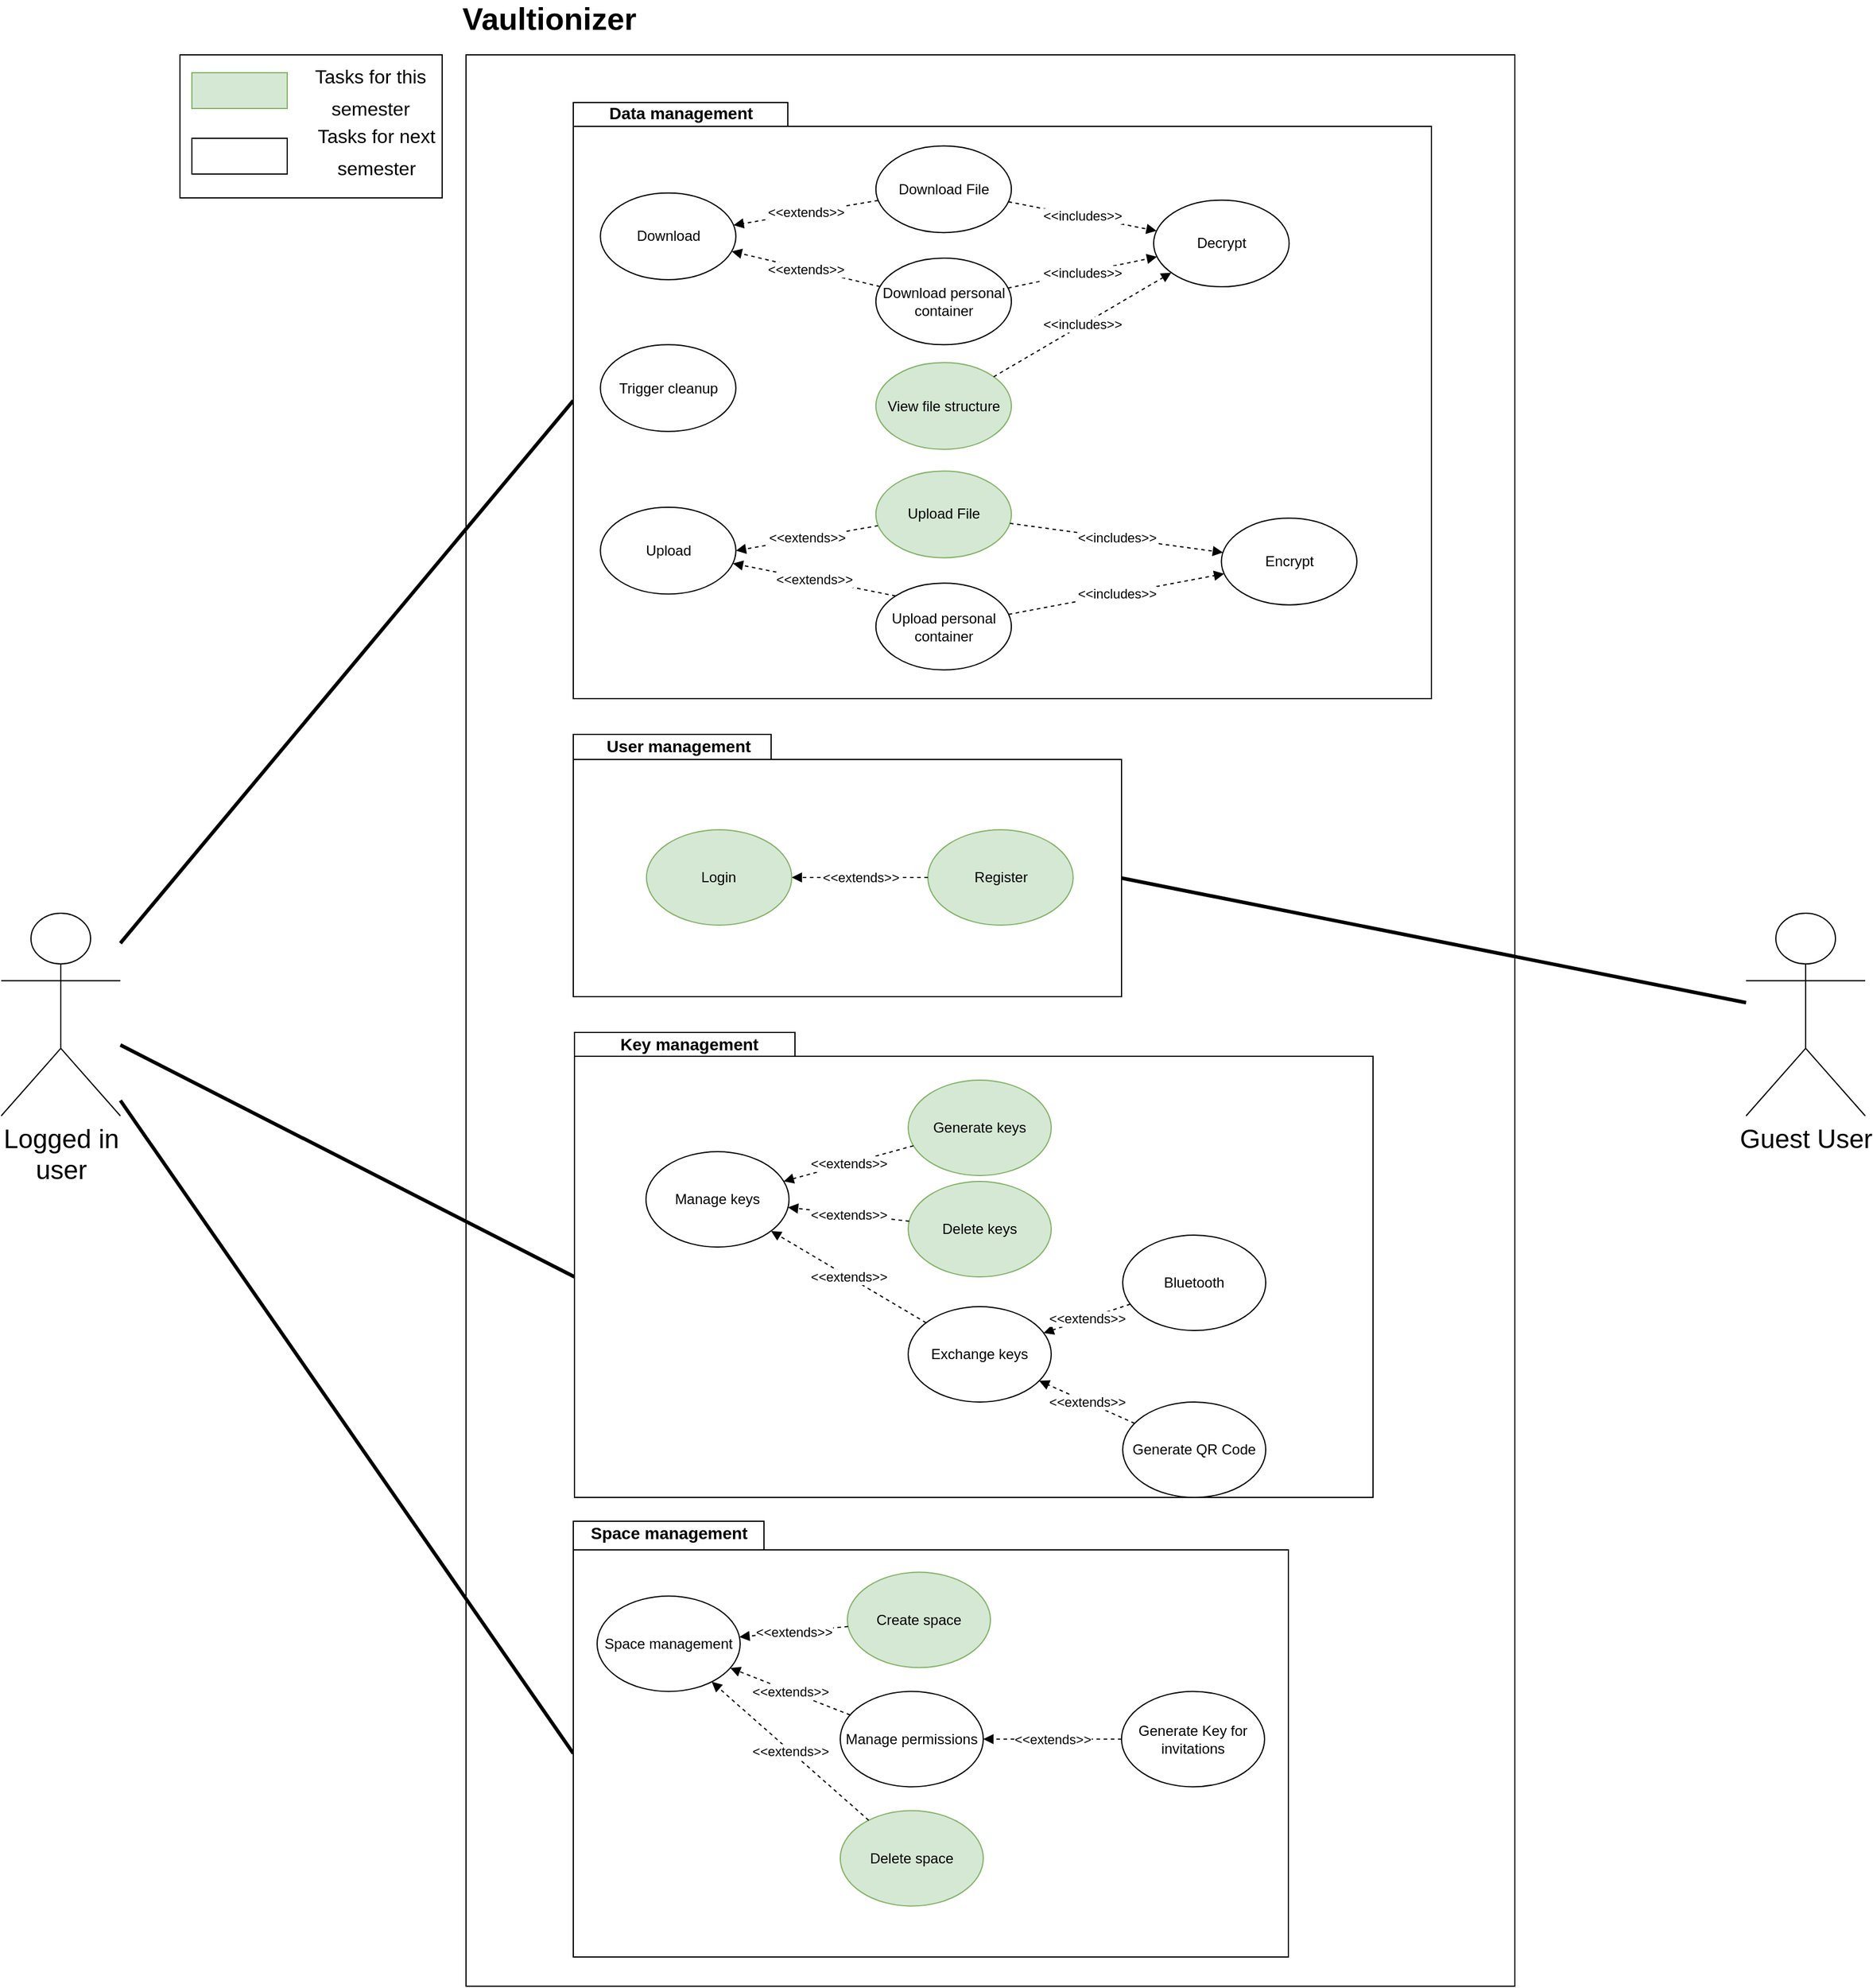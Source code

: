 <mxfile version="13.9.2" type="device"><diagram name="Page-1" id="b5b7bab2-c9e2-2cf4-8b2a-24fd1a2a6d21"><mxGraphModel dx="1038" dy="1716" grid="1" gridSize="10" guides="1" tooltips="1" connect="1" arrows="1" fold="1" page="1" pageScale="1" pageWidth="827" pageHeight="1169" background="#ffffff" math="0" shadow="0"><root><mxCell id="0"/><mxCell id="1" parent="0"/><mxCell id="oHwL_k7ugt9B2P9wREWz-135" value="" style="rounded=0;whiteSpace=wrap;html=1;" parent="1" vertex="1"><mxGeometry x="480" y="-10" width="880" height="1620" as="geometry"/></mxCell><mxCell id="oHwL_k7ugt9B2P9wREWz-131" style="edgeStyle=none;rounded=0;orthogonalLoop=1;jettySize=auto;html=1;entryX=0;entryY=0;entryDx=0;entryDy=250;entryPerimeter=0;endArrow=none;endFill=0;strokeWidth=3;" parent="1" source="oHwL_k7ugt9B2P9wREWz-1" target="oHwL_k7ugt9B2P9wREWz-96" edge="1"><mxGeometry relative="1" as="geometry"/></mxCell><mxCell id="oHwL_k7ugt9B2P9wREWz-133" style="edgeStyle=none;rounded=0;orthogonalLoop=1;jettySize=auto;html=1;entryX=0;entryY=0;entryDx=0;entryDy=205;entryPerimeter=0;endArrow=none;endFill=0;strokeWidth=3;" parent="1" source="oHwL_k7ugt9B2P9wREWz-1" target="oHwL_k7ugt9B2P9wREWz-90" edge="1"><mxGeometry relative="1" as="geometry"><mxPoint x="630" y="850.455" as="sourcePoint"/></mxGeometry></mxCell><mxCell id="oHwL_k7ugt9B2P9wREWz-134" style="edgeStyle=none;rounded=0;orthogonalLoop=1;jettySize=auto;html=1;entryX=0;entryY=0;entryDx=0;entryDy=194.75;entryPerimeter=0;endArrow=none;endFill=0;strokeWidth=3;" parent="1" source="oHwL_k7ugt9B2P9wREWz-1" target="oHwL_k7ugt9B2P9wREWz-83" edge="1"><mxGeometry relative="1" as="geometry"/></mxCell><mxCell id="oHwL_k7ugt9B2P9wREWz-1" value="&lt;div&gt;Logged in &lt;br&gt;&lt;/div&gt;&lt;div&gt;user&lt;/div&gt;" style="shape=umlActor;verticalLabelPosition=bottom;verticalAlign=top;html=1;outlineConnect=0;fontSize=22;" parent="1" vertex="1"><mxGeometry x="90" y="710" width="100" height="170" as="geometry"/></mxCell><mxCell id="oHwL_k7ugt9B2P9wREWz-87" value="" style="group" parent="1" vertex="1" connectable="0"><mxGeometry x="560" y="1230" width="600" height="365.5" as="geometry"/></mxCell><mxCell id="oHwL_k7ugt9B2P9wREWz-84" value="Space management" style="text;html=1;align=center;verticalAlign=middle;resizable=0;points=[];autosize=1;" parent="oHwL_k7ugt9B2P9wREWz-87" vertex="1"><mxGeometry x="41.379" width="120" height="20" as="geometry"/></mxCell><mxCell id="oHwL_k7ugt9B2P9wREWz-88" value="" style="group" parent="oHwL_k7ugt9B2P9wREWz-87" vertex="1" connectable="0"><mxGeometry x="10" y="-10" width="600.0" height="365.5" as="geometry"/></mxCell><mxCell id="oHwL_k7ugt9B2P9wREWz-83" value="" style="shape=folder;fontStyle=1;spacingTop=10;tabWidth=160;tabHeight=24;tabPosition=left;html=1;" parent="oHwL_k7ugt9B2P9wREWz-88" vertex="1"><mxGeometry width="600.0" height="365.5" as="geometry"/></mxCell><mxCell id="oHwL_k7ugt9B2P9wREWz-53" value="Space management" style="ellipse;whiteSpace=wrap;html=1;" parent="oHwL_k7ugt9B2P9wREWz-88" vertex="1"><mxGeometry x="20" y="62.75" width="120" height="80" as="geometry"/></mxCell><mxCell id="oHwL_k7ugt9B2P9wREWz-54" value="Create space" style="ellipse;whiteSpace=wrap;html=1;fillColor=#d5e8d4;strokeColor=#82b366;" parent="oHwL_k7ugt9B2P9wREWz-88" vertex="1"><mxGeometry x="230" y="42.75" width="120" height="80" as="geometry"/></mxCell><mxCell id="oHwL_k7ugt9B2P9wREWz-55" style="edgeStyle=none;rounded=0;orthogonalLoop=1;jettySize=auto;html=1;exitX=1;exitY=1;exitDx=0;exitDy=0;dashed=1;endArrow=block;endFill=1;" parent="oHwL_k7ugt9B2P9wREWz-88" source="oHwL_k7ugt9B2P9wREWz-54" target="oHwL_k7ugt9B2P9wREWz-54" edge="1"><mxGeometry relative="1" as="geometry"/></mxCell><mxCell id="oHwL_k7ugt9B2P9wREWz-56" value="Manage permissions" style="ellipse;whiteSpace=wrap;html=1;" parent="oHwL_k7ugt9B2P9wREWz-88" vertex="1"><mxGeometry x="224" y="142.75" width="120" height="80" as="geometry"/></mxCell><mxCell id="oHwL_k7ugt9B2P9wREWz-61" value="Generate Key for invitations" style="ellipse;whiteSpace=wrap;html=1;" parent="oHwL_k7ugt9B2P9wREWz-88" vertex="1"><mxGeometry x="460" y="142.75" width="120" height="80" as="geometry"/></mxCell><mxCell id="oHwL_k7ugt9B2P9wREWz-62" value="Delete space" style="ellipse;whiteSpace=wrap;html=1;fillColor=#d5e8d4;strokeColor=#82b366;" parent="oHwL_k7ugt9B2P9wREWz-88" vertex="1"><mxGeometry x="224" y="242.75" width="120" height="80" as="geometry"/></mxCell><mxCell id="oHwL_k7ugt9B2P9wREWz-68" value="&amp;lt;&amp;lt;extends&amp;gt;&amp;gt;" style="edgeStyle=none;rounded=0;orthogonalLoop=1;jettySize=auto;html=1;dashed=1;endArrow=block;endFill=1;" parent="oHwL_k7ugt9B2P9wREWz-88" source="oHwL_k7ugt9B2P9wREWz-61" target="oHwL_k7ugt9B2P9wREWz-56" edge="1"><mxGeometry relative="1" as="geometry"><mxPoint x="231.397" y="212.33" as="sourcePoint"/><mxPoint x="100.004" y="179.976" as="targetPoint"/></mxGeometry></mxCell><mxCell id="oHwL_k7ugt9B2P9wREWz-69" value="&amp;lt;&amp;lt;extends&amp;gt;&amp;gt;" style="edgeStyle=none;rounded=0;orthogonalLoop=1;jettySize=auto;html=1;dashed=1;endArrow=block;endFill=1;" parent="oHwL_k7ugt9B2P9wREWz-88" source="oHwL_k7ugt9B2P9wREWz-54" target="oHwL_k7ugt9B2P9wREWz-53" edge="1"><mxGeometry relative="1" as="geometry"><mxPoint x="229.694" y="132.75" as="sourcePoint"/><mxPoint x="101.698" y="155.777" as="targetPoint"/></mxGeometry></mxCell><mxCell id="oHwL_k7ugt9B2P9wREWz-85" value="&amp;lt;&amp;lt;extends&amp;gt;&amp;gt;" style="edgeStyle=none;rounded=0;orthogonalLoop=1;jettySize=auto;html=1;dashed=1;endArrow=block;endFill=1;" parent="oHwL_k7ugt9B2P9wREWz-88" source="oHwL_k7ugt9B2P9wREWz-62" target="oHwL_k7ugt9B2P9wREWz-53" edge="1"><mxGeometry relative="1" as="geometry"><mxPoint x="242.242" y="172.517" as="sourcePoint"/><mxPoint x="141.68" y="133.072" as="targetPoint"/></mxGeometry></mxCell><mxCell id="oHwL_k7ugt9B2P9wREWz-86" value="&amp;lt;&amp;lt;extends&amp;gt;&amp;gt;" style="edgeStyle=none;rounded=0;orthogonalLoop=1;jettySize=auto;html=1;dashed=1;endArrow=block;endFill=1;" parent="oHwL_k7ugt9B2P9wREWz-88" source="oHwL_k7ugt9B2P9wREWz-56" target="oHwL_k7ugt9B2P9wREWz-53" edge="1"><mxGeometry relative="1" as="geometry"><mxPoint x="470.0" y="192.75" as="sourcePoint"/><mxPoint x="354" y="192.75" as="targetPoint"/></mxGeometry></mxCell><mxCell id="oHwL_k7ugt9B2P9wREWz-125" value="&lt;b&gt;&lt;font style=&quot;font-size: 14px&quot;&gt;Space management&lt;/font&gt;&lt;/b&gt;" style="text;html=1;strokeColor=none;fillColor=none;align=center;verticalAlign=middle;whiteSpace=wrap;rounded=0;" parent="oHwL_k7ugt9B2P9wREWz-88" vertex="1"><mxGeometry x="8.5" width="143" height="20" as="geometry"/></mxCell><mxCell id="oHwL_k7ugt9B2P9wREWz-92" value="" style="group" parent="1" vertex="1" connectable="0"><mxGeometry x="571" y="810" width="670" height="390" as="geometry"/></mxCell><mxCell id="oHwL_k7ugt9B2P9wREWz-90" value="" style="shape=folder;fontStyle=1;spacingTop=10;tabWidth=185;tabHeight=20;tabPosition=left;html=1;" parent="oHwL_k7ugt9B2P9wREWz-92" vertex="1"><mxGeometry width="670" height="390" as="geometry"/></mxCell><mxCell id="oHwL_k7ugt9B2P9wREWz-46" value="Manage keys" style="ellipse;whiteSpace=wrap;html=1;" parent="oHwL_k7ugt9B2P9wREWz-92" vertex="1"><mxGeometry x="60" y="100" width="120" height="80" as="geometry"/></mxCell><mxCell id="oHwL_k7ugt9B2P9wREWz-47" value="Generate keys" style="ellipse;whiteSpace=wrap;html=1;fillColor=#d5e8d4;strokeColor=#82b366;" parent="oHwL_k7ugt9B2P9wREWz-92" vertex="1"><mxGeometry x="280" y="40" width="120" height="80" as="geometry"/></mxCell><mxCell id="oHwL_k7ugt9B2P9wREWz-48" value="Delete keys" style="ellipse;whiteSpace=wrap;html=1;fillColor=#d5e8d4;strokeColor=#82b366;" parent="oHwL_k7ugt9B2P9wREWz-92" vertex="1"><mxGeometry x="280" y="125" width="120" height="80" as="geometry"/></mxCell><mxCell id="oHwL_k7ugt9B2P9wREWz-49" value="&amp;lt;&amp;lt;extends&amp;gt;&amp;gt;" style="rounded=0;orthogonalLoop=1;jettySize=auto;html=1;dashed=1;endArrow=block;endFill=1;" parent="oHwL_k7ugt9B2P9wREWz-92" source="oHwL_k7ugt9B2P9wREWz-47" target="oHwL_k7ugt9B2P9wREWz-46" edge="1"><mxGeometry relative="1" as="geometry"><mxPoint x="310.195" y="55.454" as="sourcePoint"/><mxPoint x="170.0" y="50.004" as="targetPoint"/></mxGeometry></mxCell><mxCell id="oHwL_k7ugt9B2P9wREWz-50" value="&amp;lt;&amp;lt;extends&amp;gt;&amp;gt;" style="rounded=0;orthogonalLoop=1;jettySize=auto;html=1;dashed=1;endArrow=block;endFill=1;" parent="oHwL_k7ugt9B2P9wREWz-92" source="oHwL_k7ugt9B2P9wREWz-48" target="oHwL_k7ugt9B2P9wREWz-46" edge="1"><mxGeometry relative="1" as="geometry"><mxPoint x="320.095" y="7.754" as="sourcePoint"/><mxPoint x="179.9" y="2.304" as="targetPoint"/></mxGeometry></mxCell><mxCell id="oHwL_k7ugt9B2P9wREWz-70" value="Exchange keys" style="ellipse;whiteSpace=wrap;html=1;" parent="oHwL_k7ugt9B2P9wREWz-92" vertex="1"><mxGeometry x="280" y="230" width="120" height="80" as="geometry"/></mxCell><mxCell id="oHwL_k7ugt9B2P9wREWz-71" value="Bluetooth" style="ellipse;whiteSpace=wrap;html=1;" parent="oHwL_k7ugt9B2P9wREWz-92" vertex="1"><mxGeometry x="460" y="170" width="120" height="80" as="geometry"/></mxCell><mxCell id="oHwL_k7ugt9B2P9wREWz-72" value="Generate QR Code" style="ellipse;whiteSpace=wrap;html=1;" parent="oHwL_k7ugt9B2P9wREWz-92" vertex="1"><mxGeometry x="460" y="310" width="120" height="80" as="geometry"/></mxCell><mxCell id="oHwL_k7ugt9B2P9wREWz-74" value="&amp;lt;&amp;lt;extends&amp;gt;&amp;gt;" style="rounded=0;orthogonalLoop=1;jettySize=auto;html=1;dashed=1;endArrow=block;endFill=1;" parent="oHwL_k7ugt9B2P9wREWz-92" source="oHwL_k7ugt9B2P9wREWz-70" target="oHwL_k7ugt9B2P9wREWz-46" edge="1"><mxGeometry relative="1" as="geometry"><mxPoint x="294.36" y="195.031" as="sourcePoint"/><mxPoint x="185.533" y="165.145" as="targetPoint"/></mxGeometry></mxCell><mxCell id="oHwL_k7ugt9B2P9wREWz-75" value="&amp;lt;&amp;lt;extends&amp;gt;&amp;gt;" style="rounded=0;orthogonalLoop=1;jettySize=auto;html=1;dashed=1;endArrow=block;endFill=1;" parent="oHwL_k7ugt9B2P9wREWz-92" source="oHwL_k7ugt9B2P9wREWz-71" target="oHwL_k7ugt9B2P9wREWz-70" edge="1"><mxGeometry relative="1" as="geometry"><mxPoint x="220.005" y="421.547" as="sourcePoint"/><mxPoint x="193.104" y="358.444" as="targetPoint"/></mxGeometry></mxCell><mxCell id="oHwL_k7ugt9B2P9wREWz-76" value="&amp;lt;&amp;lt;extends&amp;gt;&amp;gt;" style="rounded=0;orthogonalLoop=1;jettySize=auto;html=1;dashed=1;endArrow=block;endFill=1;" parent="oHwL_k7ugt9B2P9wREWz-92" source="oHwL_k7ugt9B2P9wREWz-72" target="oHwL_k7ugt9B2P9wREWz-70" edge="1"><mxGeometry relative="1" as="geometry"><mxPoint x="170.005" y="443.107" as="sourcePoint"/><mxPoint x="143.104" y="380.004" as="targetPoint"/></mxGeometry></mxCell><mxCell id="oHwL_k7ugt9B2P9wREWz-126" value="&lt;b&gt;&lt;font style=&quot;font-size: 14px&quot;&gt;Key management&lt;/font&gt;&lt;/b&gt;" style="text;html=1;strokeColor=none;fillColor=none;align=center;verticalAlign=middle;whiteSpace=wrap;rounded=0;" parent="oHwL_k7ugt9B2P9wREWz-92" vertex="1"><mxGeometry x="25" width="143" height="20" as="geometry"/></mxCell><mxCell id="oHwL_k7ugt9B2P9wREWz-99" value="" style="group" parent="1" vertex="1" connectable="0"><mxGeometry x="570" y="560" width="460" height="220" as="geometry"/></mxCell><mxCell id="oHwL_k7ugt9B2P9wREWz-93" value="" style="shape=folder;fontStyle=1;spacingTop=10;tabWidth=166;tabHeight=21;tabPosition=left;html=1;" parent="oHwL_k7ugt9B2P9wREWz-99" vertex="1"><mxGeometry width="460.0" height="220" as="geometry"/></mxCell><mxCell id="oHwL_k7ugt9B2P9wREWz-40" value="Login" style="ellipse;whiteSpace=wrap;html=1;fillColor=#d5e8d4;strokeColor=#82b366;" parent="oHwL_k7ugt9B2P9wREWz-99" vertex="1"><mxGeometry x="61.435" y="80" width="121.854" height="80" as="geometry"/></mxCell><mxCell id="oHwL_k7ugt9B2P9wREWz-41" value="Register" style="ellipse;whiteSpace=wrap;html=1;fillColor=#d5e8d4;strokeColor=#82b366;" parent="oHwL_k7ugt9B2P9wREWz-99" vertex="1"><mxGeometry x="297.528" y="80" width="121.854" height="80" as="geometry"/></mxCell><mxCell id="oHwL_k7ugt9B2P9wREWz-44" value="&amp;lt;&amp;lt;extends&amp;gt;&amp;gt;" style="rounded=0;orthogonalLoop=1;jettySize=auto;html=1;dashed=1;endArrow=block;endFill=1;" parent="oHwL_k7ugt9B2P9wREWz-99" source="oHwL_k7ugt9B2P9wREWz-41" target="oHwL_k7ugt9B2P9wREWz-40" edge="1"><mxGeometry relative="1" as="geometry"><mxPoint x="381.377" y="199.996" as="sourcePoint"/><mxPoint x="229.855" y="144.316" as="targetPoint"/></mxGeometry></mxCell><mxCell id="oHwL_k7ugt9B2P9wREWz-129" value="&lt;b style=&quot;font-size: 13px&quot;&gt;&lt;font style=&quot;font-size: 14px&quot;&gt;User&lt;/font&gt; &lt;font style=&quot;font-size: 14px&quot;&gt;management&lt;/font&gt;&lt;/b&gt;" style="text;html=1;strokeColor=none;fillColor=none;align=center;verticalAlign=middle;whiteSpace=wrap;rounded=0;" parent="oHwL_k7ugt9B2P9wREWz-99" vertex="1"><mxGeometry x="16.247" width="145.21" height="20" as="geometry"/></mxCell><mxCell id="oHwL_k7ugt9B2P9wREWz-103" value="" style="group" parent="1" vertex="1" connectable="0"><mxGeometry x="570" y="30" width="720" height="500" as="geometry"/></mxCell><mxCell id="oHwL_k7ugt9B2P9wREWz-96" value="" style="shape=folder;fontStyle=1;spacingTop=10;tabWidth=180;tabHeight=20;tabPosition=left;html=1;" parent="oHwL_k7ugt9B2P9wREWz-103" vertex="1"><mxGeometry width="720" height="500.0" as="geometry"/></mxCell><mxCell id="oHwL_k7ugt9B2P9wREWz-10" value="Upload" style="ellipse;whiteSpace=wrap;html=1;" parent="oHwL_k7ugt9B2P9wREWz-103" vertex="1"><mxGeometry x="22.737" y="339.545" width="113.684" height="72.727" as="geometry"/></mxCell><mxCell id="oHwL_k7ugt9B2P9wREWz-18" value="&amp;lt;&amp;lt;extends&amp;gt;&amp;gt;" style="rounded=0;orthogonalLoop=1;jettySize=auto;html=1;entryX=1;entryY=0.5;entryDx=0;entryDy=0;dashed=1;endArrow=block;endFill=1;" parent="oHwL_k7ugt9B2P9wREWz-103" source="oHwL_k7ugt9B2P9wREWz-11" target="oHwL_k7ugt9B2P9wREWz-10" edge="1"><mxGeometry x="-6.158" y="218.182" as="geometry"/></mxCell><mxCell id="oHwL_k7ugt9B2P9wREWz-11" value="Upload File" style="ellipse;whiteSpace=wrap;html=1;fillColor=#d5e8d4;strokeColor=#82b366;" parent="oHwL_k7ugt9B2P9wREWz-103" vertex="1"><mxGeometry x="253.895" y="309.091" width="113.684" height="72.727" as="geometry"/></mxCell><mxCell id="oHwL_k7ugt9B2P9wREWz-13" value="Encrypt " style="ellipse;whiteSpace=wrap;html=1;" parent="oHwL_k7ugt9B2P9wREWz-103" vertex="1"><mxGeometry x="543.789" y="348.636" width="113.684" height="72.727" as="geometry"/></mxCell><mxCell id="oHwL_k7ugt9B2P9wREWz-26" value="&amp;lt;&amp;lt;includes&amp;gt;&amp;gt;" style="edgeStyle=none;rounded=0;orthogonalLoop=1;jettySize=auto;html=1;dashed=1;endArrow=block;endFill=1;" parent="oHwL_k7ugt9B2P9wREWz-103" source="oHwL_k7ugt9B2P9wREWz-11" target="oHwL_k7ugt9B2P9wREWz-13" edge="1"><mxGeometry x="-6.158" y="218.182" as="geometry"/></mxCell><mxCell id="oHwL_k7ugt9B2P9wREWz-25" value="&amp;lt;&amp;lt;includes&amp;gt;&amp;gt;" style="edgeStyle=none;rounded=0;orthogonalLoop=1;jettySize=auto;html=1;dashed=1;endArrow=block;endFill=1;" parent="oHwL_k7ugt9B2P9wREWz-103" source="oHwL_k7ugt9B2P9wREWz-16" target="oHwL_k7ugt9B2P9wREWz-13" edge="1"><mxGeometry x="-6.158" y="218.182" as="geometry"/></mxCell><mxCell id="oHwL_k7ugt9B2P9wREWz-16" value="Upload personal container" style="ellipse;whiteSpace=wrap;html=1;" parent="oHwL_k7ugt9B2P9wREWz-103" vertex="1"><mxGeometry x="253.895" y="403.182" width="113.684" height="72.727" as="geometry"/></mxCell><mxCell id="oHwL_k7ugt9B2P9wREWz-38" value="&amp;lt;&amp;lt;extends&amp;gt;&amp;gt;" style="rounded=0;orthogonalLoop=1;jettySize=auto;html=1;dashed=1;endArrow=block;endFill=1;exitX=0;exitY=0;exitDx=0;exitDy=0;" parent="oHwL_k7ugt9B2P9wREWz-103" source="oHwL_k7ugt9B2P9wREWz-16" target="oHwL_k7ugt9B2P9wREWz-10" edge="1"><mxGeometry x="-6.158" y="218.182" as="geometry"><mxPoint x="263.368" y="354.545" as="sourcePoint"/><mxPoint x="145.895" y="354.545" as="targetPoint"/></mxGeometry></mxCell><mxCell id="oHwL_k7ugt9B2P9wREWz-12" value="&lt;div&gt;Download&lt;br&gt;&lt;/div&gt;" style="ellipse;whiteSpace=wrap;html=1;" parent="oHwL_k7ugt9B2P9wREWz-103" vertex="1"><mxGeometry x="22.737" y="75.909" width="113.684" height="72.727" as="geometry"/></mxCell><mxCell id="oHwL_k7ugt9B2P9wREWz-29" value="&amp;lt;&amp;lt;extends&amp;gt;&amp;gt;" style="edgeStyle=none;rounded=0;orthogonalLoop=1;jettySize=auto;html=1;dashed=1;endArrow=block;endFill=1;" parent="oHwL_k7ugt9B2P9wREWz-103" source="oHwL_k7ugt9B2P9wREWz-37" target="oHwL_k7ugt9B2P9wREWz-12" edge="1"><mxGeometry x="9.474" as="geometry"/></mxCell><mxCell id="oHwL_k7ugt9B2P9wREWz-34" value="Download File" style="ellipse;whiteSpace=wrap;html=1;" parent="oHwL_k7ugt9B2P9wREWz-103" vertex="1"><mxGeometry x="253.895" y="36.364" width="113.684" height="72.727" as="geometry"/></mxCell><mxCell id="oHwL_k7ugt9B2P9wREWz-35" value="Decrypt" style="ellipse;whiteSpace=wrap;html=1;" parent="oHwL_k7ugt9B2P9wREWz-103" vertex="1"><mxGeometry x="486.947" y="81.818" width="113.684" height="72.727" as="geometry"/></mxCell><mxCell id="oHwL_k7ugt9B2P9wREWz-36" value="&amp;lt;&amp;lt;includes&amp;gt;&amp;gt;" style="edgeStyle=none;rounded=0;orthogonalLoop=1;jettySize=auto;html=1;dashed=1;endArrow=block;endFill=1;" parent="oHwL_k7ugt9B2P9wREWz-103" source="oHwL_k7ugt9B2P9wREWz-37" target="oHwL_k7ugt9B2P9wREWz-35" edge="1"><mxGeometry x="9.474" as="geometry"/></mxCell><mxCell id="oHwL_k7ugt9B2P9wREWz-37" value="Download personal container" style="ellipse;whiteSpace=wrap;html=1;" parent="oHwL_k7ugt9B2P9wREWz-103" vertex="1"><mxGeometry x="253.895" y="130.455" width="113.684" height="72.727" as="geometry"/></mxCell><mxCell id="oHwL_k7ugt9B2P9wREWz-33" value="&amp;lt;&amp;lt;includes&amp;gt;&amp;gt;" style="edgeStyle=none;rounded=0;orthogonalLoop=1;jettySize=auto;html=1;dashed=1;endArrow=block;endFill=1;" parent="oHwL_k7ugt9B2P9wREWz-103" source="oHwL_k7ugt9B2P9wREWz-34" target="oHwL_k7ugt9B2P9wREWz-35" edge="1"><mxGeometry x="9.474" as="geometry"/></mxCell><mxCell id="oHwL_k7ugt9B2P9wREWz-39" value="&amp;lt;&amp;lt;extends&amp;gt;&amp;gt;" style="edgeStyle=none;rounded=0;orthogonalLoop=1;jettySize=auto;html=1;dashed=1;endArrow=block;endFill=1;" parent="oHwL_k7ugt9B2P9wREWz-103" source="oHwL_k7ugt9B2P9wREWz-34" target="oHwL_k7ugt9B2P9wREWz-12" edge="1"><mxGeometry x="9.474" as="geometry"><mxPoint x="271.595" y="118.752" as="sourcePoint"/><mxPoint x="136.417" y="63.636" as="targetPoint"/></mxGeometry></mxCell><mxCell id="oHwL_k7ugt9B2P9wREWz-51" value="View file structure" style="ellipse;whiteSpace=wrap;html=1;fillColor=#d5e8d4;strokeColor=#82b366;" parent="oHwL_k7ugt9B2P9wREWz-103" vertex="1"><mxGeometry x="253.895" y="218.182" width="113.684" height="72.727" as="geometry"/></mxCell><mxCell id="oHwL_k7ugt9B2P9wREWz-52" value="&amp;lt;&amp;lt;includes&amp;gt;&amp;gt;" style="edgeStyle=none;rounded=0;orthogonalLoop=1;jettySize=auto;html=1;dashed=1;endArrow=block;endFill=1;" parent="oHwL_k7ugt9B2P9wREWz-103" source="oHwL_k7ugt9B2P9wREWz-51" target="oHwL_k7ugt9B2P9wREWz-35" edge="1"><mxGeometry x="9.474" as="geometry"><mxPoint x="212.209" y="271.59" as="sourcePoint"/><mxPoint x="337.154" y="245.453" as="targetPoint"/></mxGeometry></mxCell><mxCell id="oHwL_k7ugt9B2P9wREWz-101" value="&lt;b&gt;&lt;font style=&quot;font-size: 14px&quot;&gt;Data management&lt;/font&gt;&lt;/b&gt;" style="text;html=1;strokeColor=none;fillColor=none;align=center;verticalAlign=middle;whiteSpace=wrap;rounded=0;" parent="oHwL_k7ugt9B2P9wREWz-103" vertex="1"><mxGeometry x="22.737" width="135.474" height="18.182" as="geometry"/></mxCell><mxCell id="oHwL_k7ugt9B2P9wREWz-145" value="Trigger cleanup" style="ellipse;whiteSpace=wrap;html=1;" parent="oHwL_k7ugt9B2P9wREWz-103" vertex="1"><mxGeometry x="22.737" y="203.18" width="113.684" height="72.727" as="geometry"/></mxCell><mxCell id="oHwL_k7ugt9B2P9wREWz-137" value="Vaultionizer" style="text;html=1;strokeColor=none;fillColor=none;align=center;verticalAlign=middle;whiteSpace=wrap;rounded=0;fontSize=26;fontStyle=1" parent="1" vertex="1"><mxGeometry x="530" y="-50" width="40" height="20" as="geometry"/></mxCell><mxCell id="oHwL_k7ugt9B2P9wREWz-142" style="edgeStyle=none;rounded=0;orthogonalLoop=1;jettySize=auto;html=1;exitX=1;exitY=0.75;exitDx=0;exitDy=0;endArrow=none;endFill=0;strokeWidth=3;fontSize=26;" parent="1" source="oHwL_k7ugt9B2P9wREWz-137" target="oHwL_k7ugt9B2P9wREWz-137" edge="1"><mxGeometry x="480" y="-50" as="geometry"/></mxCell><mxCell id="lEFw9rb1TR4ohvg0zDty-2" value="Guest User" style="shape=umlActor;verticalLabelPosition=bottom;verticalAlign=top;html=1;outlineConnect=0;fontSize=22;" parent="1" vertex="1"><mxGeometry x="1554" y="710" width="100" height="170" as="geometry"/></mxCell><mxCell id="lEFw9rb1TR4ohvg0zDty-4" style="edgeStyle=none;rounded=0;orthogonalLoop=1;jettySize=auto;html=1;endArrow=none;endFill=0;strokeWidth=3;exitX=0;exitY=0;exitDx=460.0;exitDy=120.5;exitPerimeter=0;" parent="1" source="oHwL_k7ugt9B2P9wREWz-93" target="lEFw9rb1TR4ohvg0zDty-2" edge="1"><mxGeometry relative="1" as="geometry"><mxPoint x="1330" y="697.762" as="sourcePoint"/><mxPoint x="1711.0" y="892.24" as="targetPoint"/></mxGeometry></mxCell><mxCell id="lEFw9rb1TR4ohvg0zDty-6" value="" style="group" parent="1" vertex="1" connectable="0"><mxGeometry x="240" y="-10" width="220" height="120" as="geometry"/></mxCell><mxCell id="oHwL_k7ugt9B2P9wREWz-146" value="" style="rounded=0;whiteSpace=wrap;html=1;fontSize=22;" parent="lEFw9rb1TR4ohvg0zDty-6" vertex="1"><mxGeometry width="220" height="120" as="geometry"/></mxCell><mxCell id="oHwL_k7ugt9B2P9wREWz-147" value="" style="rounded=0;whiteSpace=wrap;html=1;fontSize=22;fillColor=#d5e8d4;strokeColor=#82b366;" parent="lEFw9rb1TR4ohvg0zDty-6" vertex="1"><mxGeometry x="10" y="15" width="80" height="30" as="geometry"/></mxCell><mxCell id="oHwL_k7ugt9B2P9wREWz-148" value="&lt;font style=&quot;font-size: 16px&quot;&gt;Tasks for this semester&lt;br&gt;&lt;/font&gt;" style="text;html=1;strokeColor=none;fillColor=none;align=center;verticalAlign=middle;whiteSpace=wrap;rounded=0;fontSize=22;" parent="lEFw9rb1TR4ohvg0zDty-6" vertex="1"><mxGeometry x="110" y="20" width="100" height="20" as="geometry"/></mxCell><mxCell id="oHwL_k7ugt9B2P9wREWz-150" value="" style="rounded=0;whiteSpace=wrap;html=1;fontSize=22;" parent="lEFw9rb1TR4ohvg0zDty-6" vertex="1"><mxGeometry x="10" y="70" width="80" height="30" as="geometry"/></mxCell><mxCell id="oHwL_k7ugt9B2P9wREWz-151" value="&lt;font style=&quot;font-size: 16px&quot;&gt;Tasks for next semester&lt;br&gt;&lt;/font&gt;" style="text;html=1;strokeColor=none;fillColor=none;align=center;verticalAlign=middle;whiteSpace=wrap;rounded=0;fontSize=22;" parent="lEFw9rb1TR4ohvg0zDty-6" vertex="1"><mxGeometry x="110" y="70" width="110" height="20" as="geometry"/></mxCell></root></mxGraphModel></diagram></mxfile>